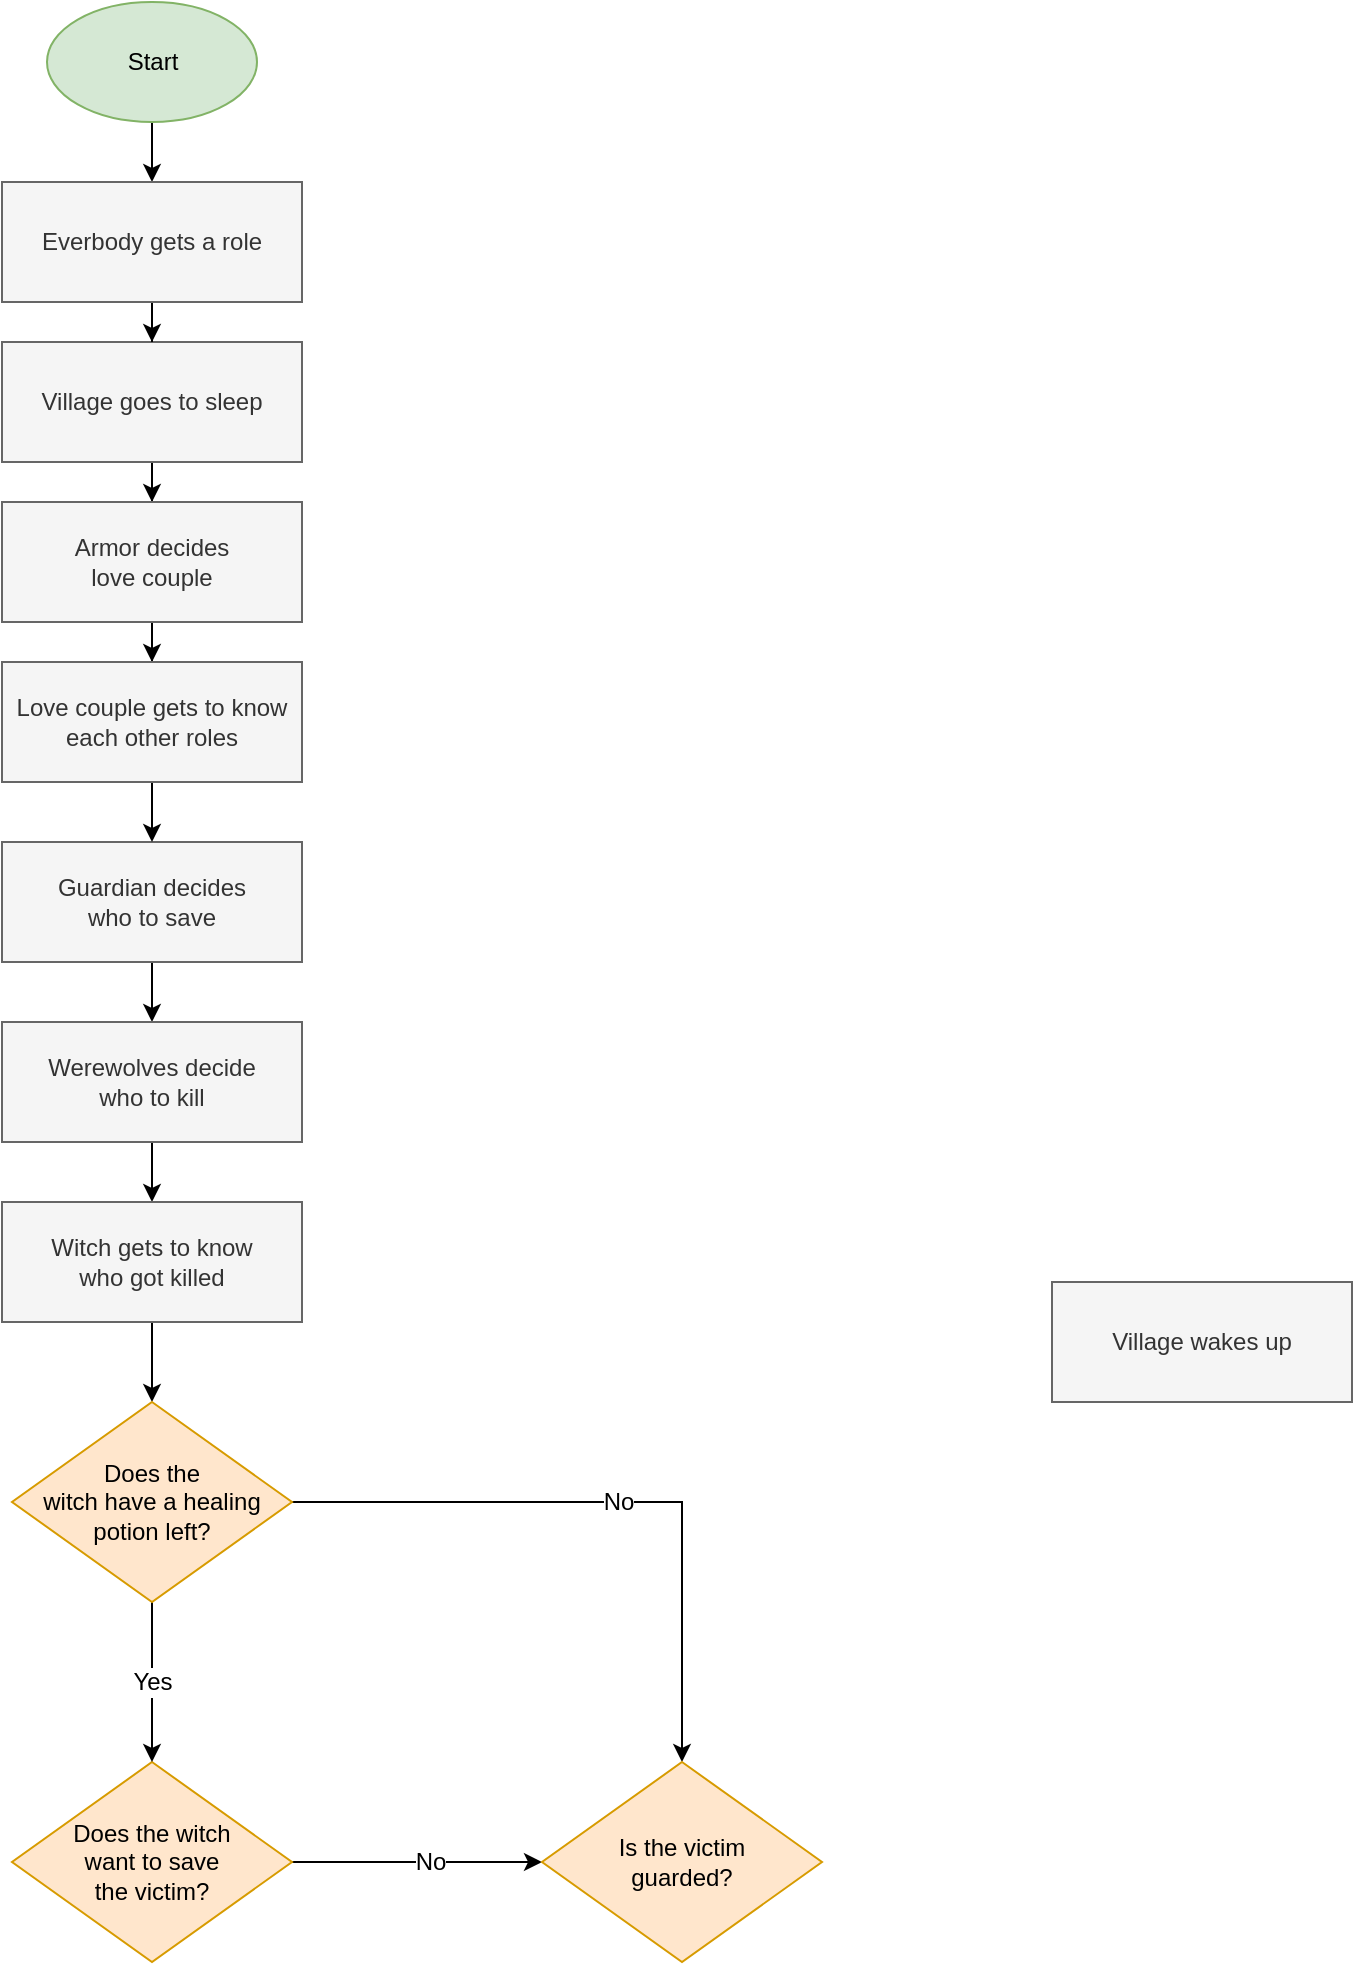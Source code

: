 <mxfile>
    <diagram id="FKlhTTwgIBn98kSMu5jP" name="Page-1">
        <mxGraphModel dx="1246" dy="863" grid="1" gridSize="10" guides="1" tooltips="1" connect="1" arrows="1" fold="1" page="1" pageScale="1" pageWidth="827" pageHeight="1169" math="0" shadow="0">
            <root>
                <mxCell id="0"/>
                <mxCell id="1" parent="0"/>
                <mxCell id="19" style="edgeStyle=orthogonalEdgeStyle;rounded=0;orthogonalLoop=1;jettySize=auto;html=1;" edge="1" parent="1" source="2" target="10">
                    <mxGeometry relative="1" as="geometry"/>
                </mxCell>
                <mxCell id="2" value="Village goes to sleep" style="rounded=0;whiteSpace=wrap;html=1;fillColor=#f5f5f5;strokeColor=#666666;fontColor=#333333;" vertex="1" parent="1">
                    <mxGeometry x="25" y="190" width="150" height="60" as="geometry"/>
                </mxCell>
                <mxCell id="3" value="Village wakes up" style="rounded=0;whiteSpace=wrap;html=1;fillColor=#f5f5f5;strokeColor=#666666;fontColor=#333333;" vertex="1" parent="1">
                    <mxGeometry x="550" y="660" width="150" height="60" as="geometry"/>
                </mxCell>
                <mxCell id="20" style="edgeStyle=orthogonalEdgeStyle;rounded=0;orthogonalLoop=1;jettySize=auto;html=1;" edge="1" parent="1" source="10" target="18">
                    <mxGeometry relative="1" as="geometry"/>
                </mxCell>
                <mxCell id="10" value="Armor decides &lt;br&gt;love couple" style="rounded=0;whiteSpace=wrap;html=1;fillColor=#f5f5f5;strokeColor=#666666;fontColor=#333333;" vertex="1" parent="1">
                    <mxGeometry x="25" y="270" width="150" height="60" as="geometry"/>
                </mxCell>
                <mxCell id="23" style="edgeStyle=orthogonalEdgeStyle;rounded=0;orthogonalLoop=1;jettySize=auto;html=1;fontSize=12;" edge="1" parent="1" source="11" target="12">
                    <mxGeometry relative="1" as="geometry"/>
                </mxCell>
                <mxCell id="11" value="Guardian decides&lt;br&gt;who to save" style="rounded=0;whiteSpace=wrap;html=1;fillColor=#f5f5f5;strokeColor=#666666;fontColor=#333333;" vertex="1" parent="1">
                    <mxGeometry x="25" y="440" width="150" height="60" as="geometry"/>
                </mxCell>
                <mxCell id="24" style="edgeStyle=orthogonalEdgeStyle;rounded=0;orthogonalLoop=1;jettySize=auto;html=1;fontSize=12;" edge="1" parent="1" source="12" target="13">
                    <mxGeometry relative="1" as="geometry"/>
                </mxCell>
                <mxCell id="12" value="Werewolves decide&lt;br&gt;who to kill" style="rounded=0;whiteSpace=wrap;html=1;fillColor=#f5f5f5;strokeColor=#666666;fontColor=#333333;" vertex="1" parent="1">
                    <mxGeometry x="25" y="530" width="150" height="60" as="geometry"/>
                </mxCell>
                <mxCell id="29" style="edgeStyle=orthogonalEdgeStyle;rounded=0;orthogonalLoop=1;jettySize=auto;html=1;entryX=0.5;entryY=0;entryDx=0;entryDy=0;fontSize=12;" edge="1" parent="1" source="13" target="28">
                    <mxGeometry relative="1" as="geometry"/>
                </mxCell>
                <mxCell id="13" value="Witch gets to know&lt;br&gt;who got killed" style="rounded=0;whiteSpace=wrap;html=1;fillColor=#f5f5f5;strokeColor=#666666;fontColor=#333333;" vertex="1" parent="1">
                    <mxGeometry x="25" y="620" width="150" height="60" as="geometry"/>
                </mxCell>
                <mxCell id="16" style="edgeStyle=orthogonalEdgeStyle;rounded=0;orthogonalLoop=1;jettySize=auto;html=1;entryX=0.5;entryY=0;entryDx=0;entryDy=0;" edge="1" parent="1" source="14" target="15">
                    <mxGeometry relative="1" as="geometry"/>
                </mxCell>
                <mxCell id="14" value="&lt;font color=&quot;#000000&quot;&gt;Start&lt;/font&gt;" style="ellipse;whiteSpace=wrap;html=1;fillColor=#d5e8d4;strokeColor=#82b366;" vertex="1" parent="1">
                    <mxGeometry x="47.5" y="20" width="105" height="60" as="geometry"/>
                </mxCell>
                <mxCell id="17" style="edgeStyle=orthogonalEdgeStyle;rounded=0;orthogonalLoop=1;jettySize=auto;html=1;" edge="1" parent="1" source="15" target="2">
                    <mxGeometry relative="1" as="geometry"/>
                </mxCell>
                <mxCell id="15" value="Everbody gets a role" style="rounded=0;whiteSpace=wrap;html=1;fillColor=#f5f5f5;strokeColor=#666666;fontColor=#333333;" vertex="1" parent="1">
                    <mxGeometry x="25" y="110" width="150" height="60" as="geometry"/>
                </mxCell>
                <mxCell id="21" style="edgeStyle=orthogonalEdgeStyle;rounded=0;orthogonalLoop=1;jettySize=auto;html=1;entryX=0.5;entryY=0;entryDx=0;entryDy=0;" edge="1" parent="1" source="18" target="11">
                    <mxGeometry relative="1" as="geometry"/>
                </mxCell>
                <mxCell id="18" value="Love couple gets to know each other roles" style="rounded=0;whiteSpace=wrap;html=1;fillColor=#f5f5f5;strokeColor=#666666;fontColor=#333333;" vertex="1" parent="1">
                    <mxGeometry x="25" y="350" width="150" height="60" as="geometry"/>
                </mxCell>
                <mxCell id="35" style="edgeStyle=orthogonalEdgeStyle;rounded=0;orthogonalLoop=1;jettySize=auto;html=1;entryX=0;entryY=0.5;entryDx=0;entryDy=0;fontSize=12;" edge="1" parent="1" source="22" target="34">
                    <mxGeometry relative="1" as="geometry"/>
                </mxCell>
                <mxCell id="36" value="No" style="edgeLabel;html=1;align=center;verticalAlign=middle;resizable=0;points=[];fontSize=12;" vertex="1" connectable="0" parent="35">
                    <mxGeometry x="0.17" y="2" relative="1" as="geometry">
                        <mxPoint x="-4.2" y="2" as="offset"/>
                    </mxGeometry>
                </mxCell>
                <mxCell id="22" value="&lt;font color=&quot;#000000&quot; style=&quot;font-size: 12px&quot;&gt;Does the witch &lt;br&gt;want to save &lt;br&gt;the victim?&lt;/font&gt;" style="rhombus;html=1;fillColor=#ffe6cc;strokeColor=#d79b00;fontSize=12;labelBackgroundColor=none;labelBorderColor=none;whiteSpace=wrap;" vertex="1" parent="1">
                    <mxGeometry x="30" y="900" width="140" height="100" as="geometry"/>
                </mxCell>
                <mxCell id="30" style="edgeStyle=orthogonalEdgeStyle;rounded=0;orthogonalLoop=1;jettySize=auto;html=1;entryX=0.5;entryY=0;entryDx=0;entryDy=0;fontSize=12;" edge="1" parent="1" source="28" target="22">
                    <mxGeometry relative="1" as="geometry"/>
                </mxCell>
                <mxCell id="31" value="Yes" style="edgeLabel;html=1;align=center;verticalAlign=middle;resizable=0;points=[];fontSize=12;" vertex="1" connectable="0" parent="30">
                    <mxGeometry x="-0.207" y="1" relative="1" as="geometry">
                        <mxPoint x="-1" y="8" as="offset"/>
                    </mxGeometry>
                </mxCell>
                <mxCell id="32" style="edgeStyle=orthogonalEdgeStyle;rounded=0;orthogonalLoop=1;jettySize=auto;html=1;fontSize=12;entryX=0.5;entryY=0;entryDx=0;entryDy=0;" edge="1" parent="1" source="28" target="34">
                    <mxGeometry relative="1" as="geometry">
                        <mxPoint x="285" y="770" as="targetPoint"/>
                    </mxGeometry>
                </mxCell>
                <mxCell id="33" value="No" style="edgeLabel;html=1;align=center;verticalAlign=middle;resizable=0;points=[];fontSize=12;" vertex="1" connectable="0" parent="32">
                    <mxGeometry x="0.235" relative="1" as="geometry">
                        <mxPoint x="-32.71" y="-5.64" as="offset"/>
                    </mxGeometry>
                </mxCell>
                <mxCell id="28" value="&lt;font color=&quot;#000000&quot; style=&quot;font-size: 12px&quot;&gt;Does the &lt;br&gt;witch have a healing &lt;br&gt;potion left?&lt;br&gt;&lt;/font&gt;" style="rhombus;html=1;fillColor=#ffe6cc;strokeColor=#d79b00;fontSize=12;labelBackgroundColor=none;labelBorderColor=none;whiteSpace=wrap;" vertex="1" parent="1">
                    <mxGeometry x="30" y="720" width="140" height="100" as="geometry"/>
                </mxCell>
                <mxCell id="34" value="&lt;font color=&quot;#000000&quot; style=&quot;font-size: 12px&quot;&gt;Is the victim &lt;br&gt;guarded?&lt;br&gt;&lt;/font&gt;" style="rhombus;html=1;fillColor=#ffe6cc;strokeColor=#d79b00;fontSize=12;labelBackgroundColor=none;labelBorderColor=none;whiteSpace=wrap;" vertex="1" parent="1">
                    <mxGeometry x="295" y="900" width="140" height="100" as="geometry"/>
                </mxCell>
            </root>
        </mxGraphModel>
    </diagram>
</mxfile>